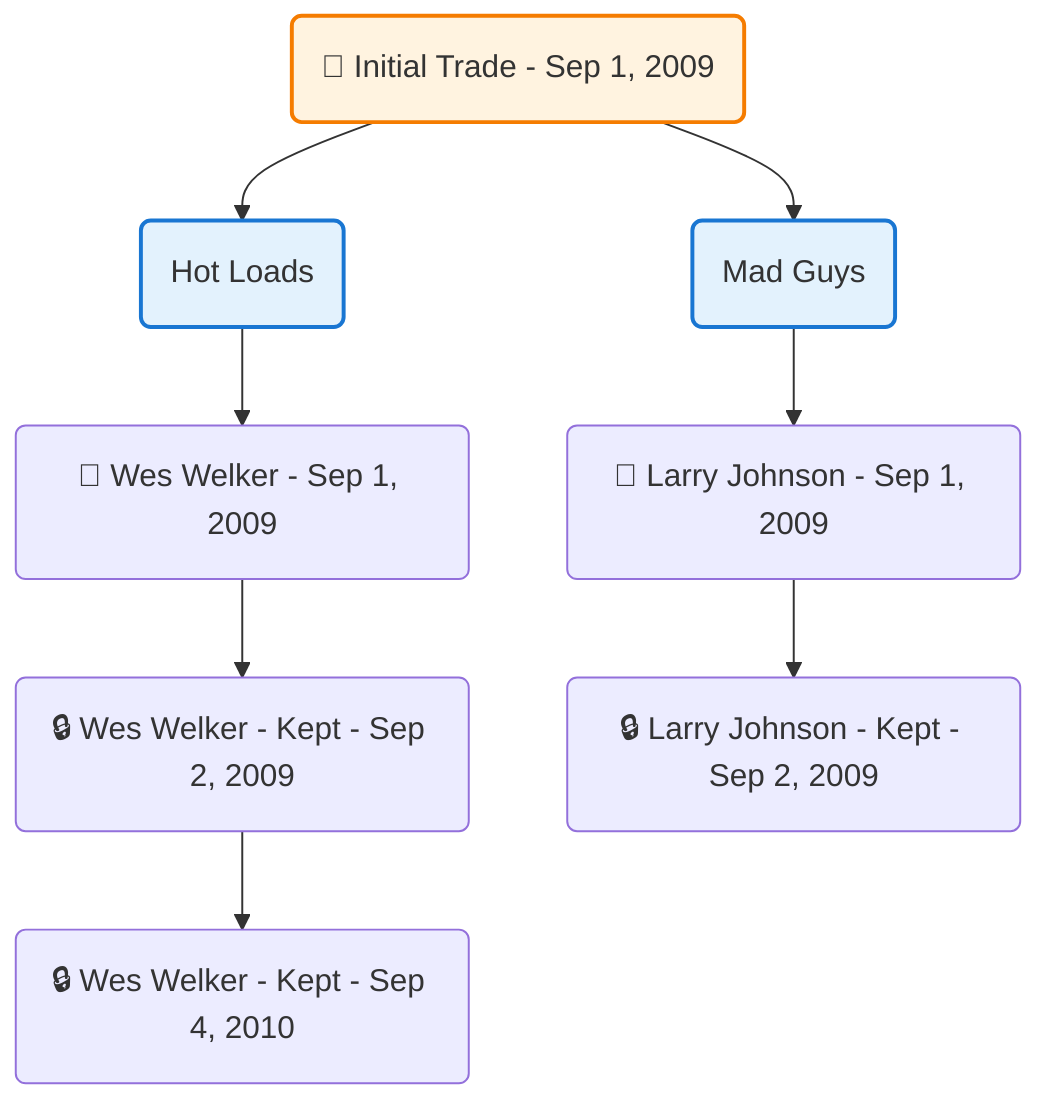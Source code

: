 flowchart TD

    TRADE_MAIN("🔄 Initial Trade - Sep 1, 2009")
    TEAM_1("Hot Loads")
    TEAM_2("Mad Guys")
    NODE_30b99330-c15b-4954-bbb8-56491c929d34("🔄 Wes Welker - Sep 1, 2009")
    NODE_367ea105-ac96-460b-a403-2c889e07370e("🔒 Wes Welker - Kept - Sep 2, 2009")
    NODE_2fbde6d5-64a4-4eb1-9bb4-c3401c773496("🔒 Wes Welker - Kept - Sep 4, 2010")
    NODE_3360e970-8045-4a90-bc00-9c7d62b8aed7("🔄 Larry Johnson - Sep 1, 2009")
    NODE_1d1e4dbc-9a98-4736-b7eb-7c829786b06d("🔒 Larry Johnson - Kept - Sep 2, 2009")

    TRADE_MAIN --> TEAM_1
    TRADE_MAIN --> TEAM_2
    TEAM_1 --> NODE_30b99330-c15b-4954-bbb8-56491c929d34
    NODE_30b99330-c15b-4954-bbb8-56491c929d34 --> NODE_367ea105-ac96-460b-a403-2c889e07370e
    NODE_367ea105-ac96-460b-a403-2c889e07370e --> NODE_2fbde6d5-64a4-4eb1-9bb4-c3401c773496
    TEAM_2 --> NODE_3360e970-8045-4a90-bc00-9c7d62b8aed7
    NODE_3360e970-8045-4a90-bc00-9c7d62b8aed7 --> NODE_1d1e4dbc-9a98-4736-b7eb-7c829786b06d

    %% Node styling
    classDef teamNode fill:#e3f2fd,stroke:#1976d2,stroke-width:2px
    classDef tradeNode fill:#fff3e0,stroke:#f57c00,stroke-width:2px
    classDef playerNode fill:#f3e5f5,stroke:#7b1fa2,stroke-width:1px
    classDef nonRootPlayerNode fill:#f5f5f5,stroke:#757575,stroke-width:1px
    classDef endNode fill:#ffebee,stroke:#c62828,stroke-width:2px
    classDef waiverNode fill:#e8f5e8,stroke:#388e3c,stroke-width:2px
    classDef championshipNode fill:#fff9c4,stroke:#f57f17,stroke-width:3px

    class TEAM_1,TEAM_2 teamNode
    class TRADE_MAIN tradeNode